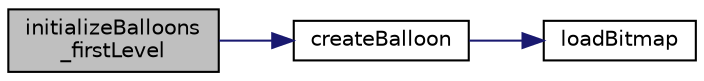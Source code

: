 digraph "initializeBalloons_firstLevel"
{
  edge [fontname="Helvetica",fontsize="10",labelfontname="Helvetica",labelfontsize="10"];
  node [fontname="Helvetica",fontsize="10",shape=record];
  rankdir="LR";
  Node221 [label="initializeBalloons\l_firstLevel",height=0.2,width=0.4,color="black", fillcolor="grey75", style="filled", fontcolor="black"];
  Node221 -> Node222 [color="midnightblue",fontsize="10",style="solid",fontname="Helvetica"];
  Node222 [label="createBalloon",height=0.2,width=0.4,color="black", fillcolor="white", style="filled",URL="$group___balloon.html#ga13a5573a332f3e5693586796fa0a09c8",tooltip="Creates a new instance of baloon. "];
  Node222 -> Node223 [color="midnightblue",fontsize="10",style="solid",fontname="Helvetica"];
  Node223 [label="loadBitmap",height=0.2,width=0.4,color="black", fillcolor="white", style="filled",URL="$group___bitmap.html#ga3506880ffd407c36eb8aaddd2c1606d2",tooltip="Loads a bmp image. "];
}
